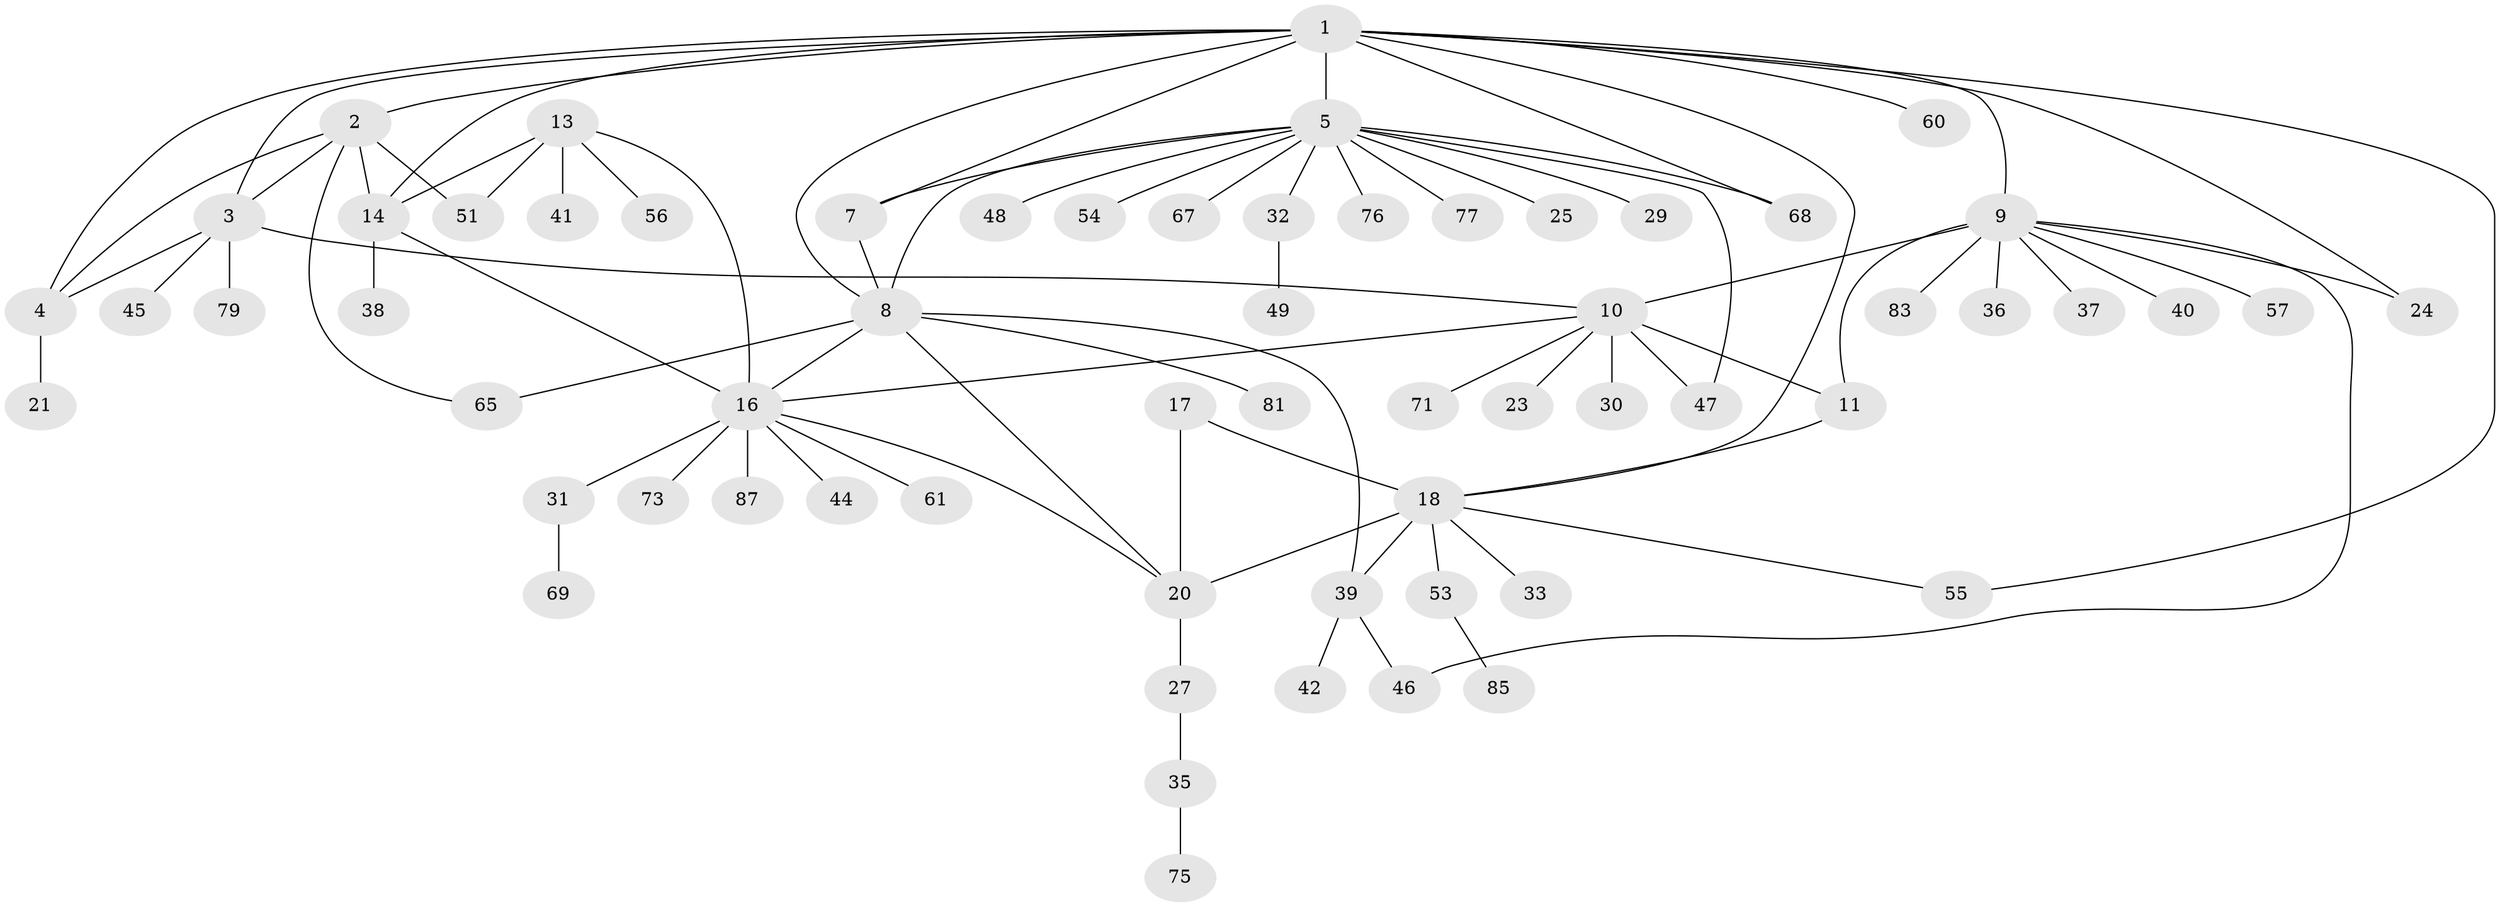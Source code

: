 // original degree distribution, {9: 0.011494252873563218, 7: 0.05747126436781609, 5: 0.04597701149425287, 14: 0.011494252873563218, 6: 0.034482758620689655, 4: 0.04597701149425287, 8: 0.011494252873563218, 10: 0.011494252873563218, 12: 0.011494252873563218, 3: 0.08045977011494253, 1: 0.5632183908045977, 2: 0.11494252873563218}
// Generated by graph-tools (version 1.1) at 2025/42/03/06/25 10:42:12]
// undirected, 62 vertices, 85 edges
graph export_dot {
graph [start="1"]
  node [color=gray90,style=filled];
  1 [super="+6"];
  2 [super="+82"];
  3 [super="+63"];
  4 [super="+22"];
  5 [super="+26"];
  7 [super="+43"];
  8 [super="+28"];
  9 [super="+12"];
  10 [super="+58"];
  11;
  13 [super="+15"];
  14 [super="+34"];
  16 [super="+52"];
  17;
  18 [super="+19"];
  20 [super="+59"];
  21;
  23;
  24 [super="+70"];
  25;
  27;
  29;
  30;
  31 [super="+50"];
  32 [super="+84"];
  33;
  35 [super="+78"];
  36;
  37;
  38 [super="+64"];
  39 [super="+66"];
  40 [super="+74"];
  41;
  42;
  44;
  45 [super="+62"];
  46;
  47;
  48;
  49;
  51;
  53;
  54;
  55 [super="+80"];
  56;
  57;
  60;
  61;
  65;
  67;
  68 [super="+72"];
  69;
  71;
  73;
  75 [super="+86"];
  76;
  77;
  79;
  81;
  83;
  85;
  87;
  1 -- 2;
  1 -- 3;
  1 -- 4;
  1 -- 24;
  1 -- 55;
  1 -- 60;
  1 -- 68;
  1 -- 5;
  1 -- 7;
  1 -- 8;
  1 -- 14;
  1 -- 9;
  1 -- 18;
  2 -- 3;
  2 -- 4;
  2 -- 14;
  2 -- 51;
  2 -- 65;
  3 -- 4;
  3 -- 10;
  3 -- 45;
  3 -- 79;
  4 -- 21;
  5 -- 7;
  5 -- 8;
  5 -- 25;
  5 -- 29;
  5 -- 32;
  5 -- 47;
  5 -- 48;
  5 -- 54;
  5 -- 67;
  5 -- 68;
  5 -- 76;
  5 -- 77;
  7 -- 8;
  8 -- 20;
  8 -- 81;
  8 -- 16;
  8 -- 65;
  8 -- 39;
  9 -- 10 [weight=2];
  9 -- 11 [weight=2];
  9 -- 24;
  9 -- 36;
  9 -- 40;
  9 -- 46;
  9 -- 57;
  9 -- 83;
  9 -- 37;
  10 -- 11;
  10 -- 16;
  10 -- 23;
  10 -- 30;
  10 -- 47;
  10 -- 71;
  11 -- 18;
  13 -- 14 [weight=2];
  13 -- 16 [weight=2];
  13 -- 51;
  13 -- 56;
  13 -- 41;
  14 -- 16;
  14 -- 38;
  16 -- 20;
  16 -- 31;
  16 -- 44;
  16 -- 61;
  16 -- 73;
  16 -- 87;
  17 -- 18 [weight=2];
  17 -- 20;
  18 -- 20 [weight=2];
  18 -- 33;
  18 -- 53;
  18 -- 55;
  18 -- 39;
  20 -- 27;
  27 -- 35;
  31 -- 69;
  32 -- 49;
  35 -- 75;
  39 -- 42;
  39 -- 46;
  53 -- 85;
}
